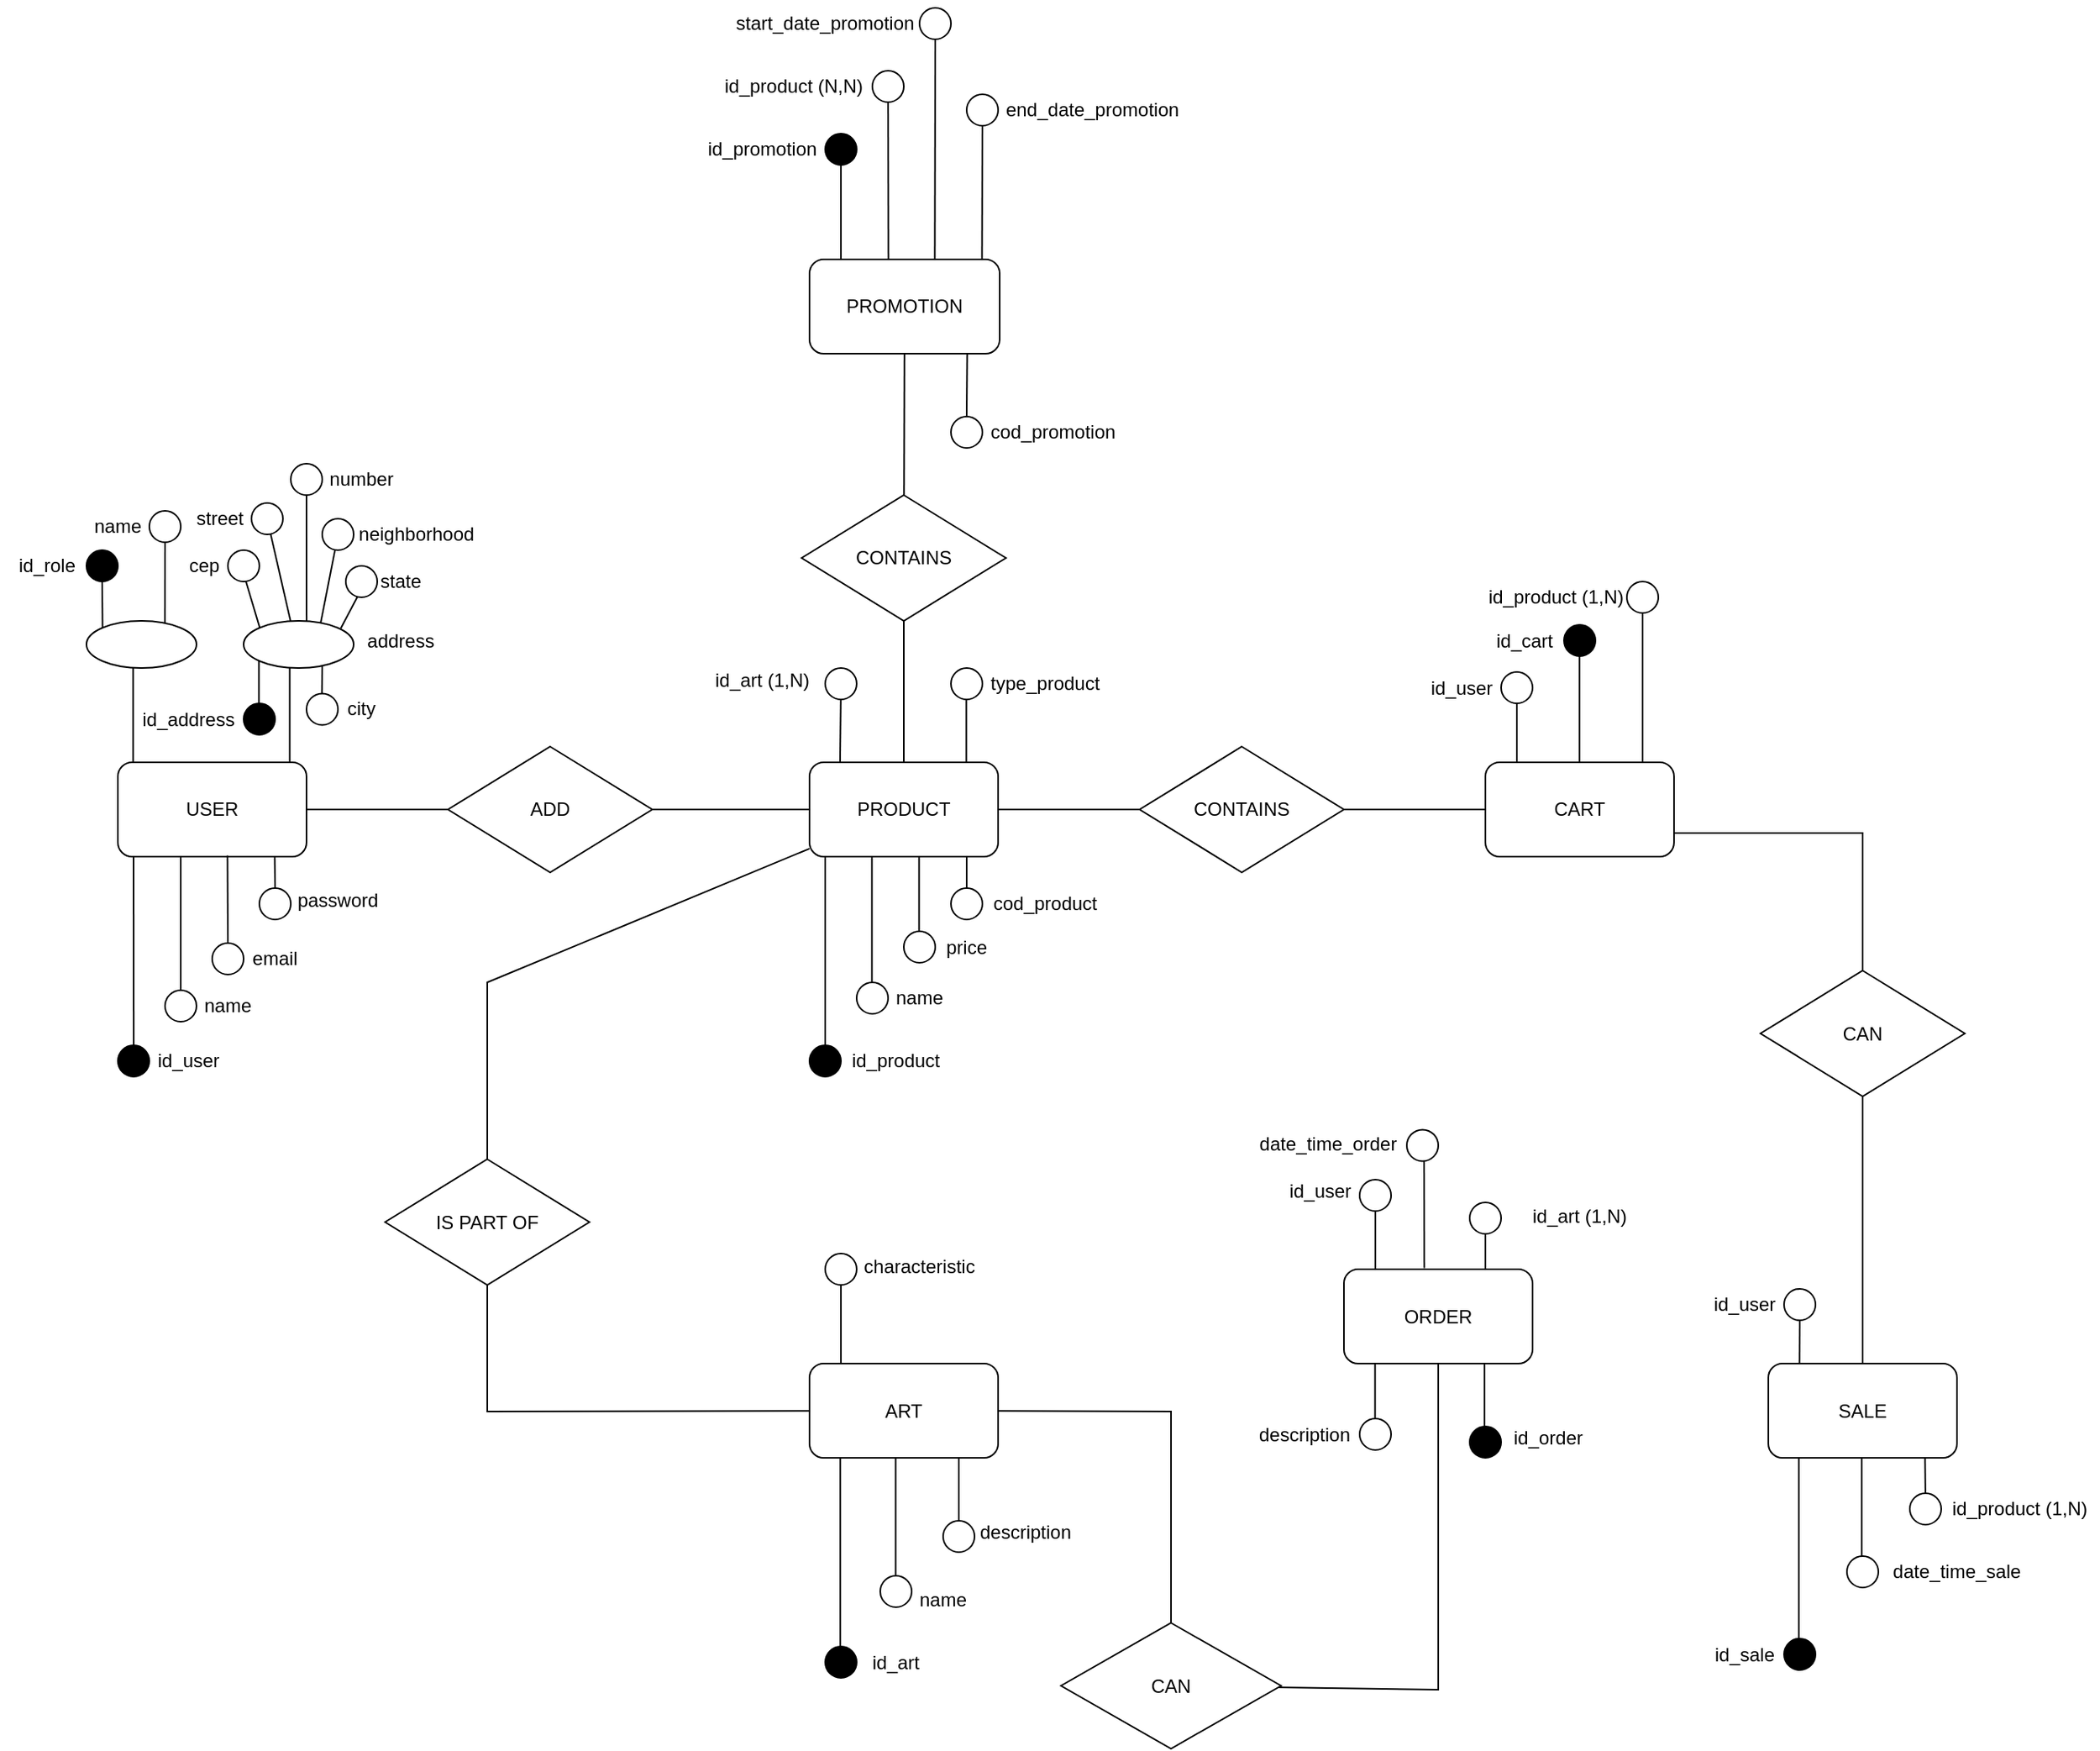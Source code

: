 <mxfile version="24.7.8">
  <diagram name="MER" id="2YBvvXClWsGukQMizWep">
    <mxGraphModel dx="2270" dy="1963" grid="1" gridSize="10" guides="1" tooltips="1" connect="1" arrows="1" fold="1" page="1" pageScale="1" pageWidth="850" pageHeight="1100" math="0" shadow="0">
      <root>
        <mxCell id="0" />
        <mxCell id="1" parent="0" />
        <mxCell id="pMRh1ZJeuAwN2GYvlOBh-9" value="USER" style="rounded=1;whiteSpace=wrap;html=1;" parent="1" vertex="1">
          <mxGeometry x="-350" y="250" width="120" height="60" as="geometry" />
        </mxCell>
        <mxCell id="pMRh1ZJeuAwN2GYvlOBh-10" value="PRODUCT" style="rounded=1;whiteSpace=wrap;html=1;" parent="1" vertex="1">
          <mxGeometry x="90" y="250" width="120" height="60" as="geometry" />
        </mxCell>
        <mxCell id="pMRh1ZJeuAwN2GYvlOBh-11" value="PROMOTION" style="rounded=1;whiteSpace=wrap;html=1;" parent="1" vertex="1">
          <mxGeometry x="90" y="-70" width="121" height="60" as="geometry" />
        </mxCell>
        <mxCell id="pMRh1ZJeuAwN2GYvlOBh-38" value="" style="edgeStyle=orthogonalEdgeStyle;rounded=0;orthogonalLoop=1;jettySize=auto;html=1;" parent="1" edge="1">
          <mxGeometry relative="1" as="geometry">
            <mxPoint x="340" y="260" as="targetPoint" />
          </mxGeometry>
        </mxCell>
        <mxCell id="pMRh1ZJeuAwN2GYvlOBh-25" value="CART" style="rounded=1;whiteSpace=wrap;html=1;" parent="1" vertex="1">
          <mxGeometry x="520" y="250" width="120" height="60" as="geometry" />
        </mxCell>
        <mxCell id="pMRh1ZJeuAwN2GYvlOBh-32" style="edgeStyle=orthogonalEdgeStyle;rounded=0;orthogonalLoop=1;jettySize=auto;html=1;exitX=0.5;exitY=1;exitDx=0;exitDy=0;" parent="1" source="pMRh1ZJeuAwN2GYvlOBh-25" target="pMRh1ZJeuAwN2GYvlOBh-25" edge="1">
          <mxGeometry relative="1" as="geometry" />
        </mxCell>
        <mxCell id="pMRh1ZJeuAwN2GYvlOBh-39" value="" style="endArrow=none;html=1;rounded=0;" parent="1" source="pMRh1ZJeuAwN2GYvlOBh-9" target="pMRh1ZJeuAwN2GYvlOBh-40" edge="1">
          <mxGeometry width="50" height="50" relative="1" as="geometry">
            <mxPoint x="220" y="330" as="sourcePoint" />
            <mxPoint x="270" y="280" as="targetPoint" />
          </mxGeometry>
        </mxCell>
        <mxCell id="pMRh1ZJeuAwN2GYvlOBh-40" value="ADD" style="rhombus;whiteSpace=wrap;html=1;" parent="1" vertex="1">
          <mxGeometry x="-140" y="240" width="130" height="80" as="geometry" />
        </mxCell>
        <mxCell id="pMRh1ZJeuAwN2GYvlOBh-41" value="" style="endArrow=none;html=1;rounded=0;" parent="1" source="pMRh1ZJeuAwN2GYvlOBh-10" target="pMRh1ZJeuAwN2GYvlOBh-40" edge="1">
          <mxGeometry width="50" height="50" relative="1" as="geometry">
            <mxPoint x="-110" y="530" as="sourcePoint" />
            <mxPoint x="-160" y="290" as="targetPoint" />
          </mxGeometry>
        </mxCell>
        <mxCell id="pMRh1ZJeuAwN2GYvlOBh-42" value="" style="endArrow=none;html=1;rounded=0;" parent="1" source="pMRh1ZJeuAwN2GYvlOBh-10" target="pMRh1ZJeuAwN2GYvlOBh-43" edge="1">
          <mxGeometry width="50" height="50" relative="1" as="geometry">
            <mxPoint x="40" y="470" as="sourcePoint" />
            <mxPoint x="320" y="280" as="targetPoint" />
          </mxGeometry>
        </mxCell>
        <mxCell id="pMRh1ZJeuAwN2GYvlOBh-43" value="CONTAINS" style="rhombus;whiteSpace=wrap;html=1;" parent="1" vertex="1">
          <mxGeometry x="300" y="240" width="130" height="80" as="geometry" />
        </mxCell>
        <mxCell id="pMRh1ZJeuAwN2GYvlOBh-44" value="" style="endArrow=none;html=1;rounded=0;" parent="1" source="pMRh1ZJeuAwN2GYvlOBh-43" target="pMRh1ZJeuAwN2GYvlOBh-25" edge="1">
          <mxGeometry width="50" height="50" relative="1" as="geometry">
            <mxPoint x="660" y="510" as="sourcePoint" />
            <mxPoint x="760" y="510" as="targetPoint" />
          </mxGeometry>
        </mxCell>
        <mxCell id="pMRh1ZJeuAwN2GYvlOBh-46" value="" style="endArrow=none;html=1;rounded=0;entryX=1;entryY=0.75;entryDx=0;entryDy=0;" parent="1" source="pMRh1ZJeuAwN2GYvlOBh-47" target="pMRh1ZJeuAwN2GYvlOBh-25" edge="1">
          <mxGeometry width="50" height="50" relative="1" as="geometry">
            <mxPoint x="580" y="420" as="sourcePoint" />
            <mxPoint x="260" y="260" as="targetPoint" />
            <Array as="points">
              <mxPoint x="760" y="295" />
            </Array>
          </mxGeometry>
        </mxCell>
        <mxCell id="pMRh1ZJeuAwN2GYvlOBh-47" value="CAN" style="rhombus;whiteSpace=wrap;html=1;" parent="1" vertex="1">
          <mxGeometry x="695" y="382.5" width="130" height="80" as="geometry" />
        </mxCell>
        <mxCell id="pMRh1ZJeuAwN2GYvlOBh-48" value="" style="endArrow=none;html=1;rounded=0;" parent="1" source="pMRh1ZJeuAwN2GYvlOBh-8" target="pMRh1ZJeuAwN2GYvlOBh-47" edge="1">
          <mxGeometry width="50" height="50" relative="1" as="geometry">
            <mxPoint x="590" y="510" as="sourcePoint" />
            <mxPoint x="590" y="450" as="targetPoint" />
          </mxGeometry>
        </mxCell>
        <mxCell id="pMRh1ZJeuAwN2GYvlOBh-49" value="" style="endArrow=none;html=1;rounded=0;" parent="1" source="pMRh1ZJeuAwN2GYvlOBh-11" target="pMRh1ZJeuAwN2GYvlOBh-50" edge="1">
          <mxGeometry width="50" height="50" relative="1" as="geometry">
            <mxPoint x="-220" y="290" as="sourcePoint" />
            <mxPoint x="141" y="80" as="targetPoint" />
          </mxGeometry>
        </mxCell>
        <mxCell id="pMRh1ZJeuAwN2GYvlOBh-50" value="CONTAINS" style="rhombus;whiteSpace=wrap;html=1;" parent="1" vertex="1">
          <mxGeometry x="85" y="80" width="130" height="80" as="geometry" />
        </mxCell>
        <mxCell id="pMRh1ZJeuAwN2GYvlOBh-51" value="" style="endArrow=none;html=1;rounded=0;" parent="1" source="pMRh1ZJeuAwN2GYvlOBh-50" target="pMRh1ZJeuAwN2GYvlOBh-10" edge="1">
          <mxGeometry width="50" height="50" relative="1" as="geometry">
            <mxPoint x="220" y="290" as="sourcePoint" />
            <mxPoint x="310" y="290" as="targetPoint" />
          </mxGeometry>
        </mxCell>
        <mxCell id="pMRh1ZJeuAwN2GYvlOBh-52" value="" style="endArrow=none;html=1;rounded=0;entryX=0.503;entryY=0.147;entryDx=0;entryDy=0;entryPerimeter=0;" parent="1" target="pMRh1ZJeuAwN2GYvlOBh-53" edge="1">
          <mxGeometry width="50" height="50" relative="1" as="geometry">
            <mxPoint x="-340" y="310" as="sourcePoint" />
            <mxPoint x="-340" y="390" as="targetPoint" />
          </mxGeometry>
        </mxCell>
        <mxCell id="pMRh1ZJeuAwN2GYvlOBh-53" value="" style="ellipse;whiteSpace=wrap;html=1;aspect=fixed;fillColor=#000000;" parent="1" vertex="1">
          <mxGeometry x="-350" y="430" width="20" height="20" as="geometry" />
        </mxCell>
        <mxCell id="pMRh1ZJeuAwN2GYvlOBh-54" value="id_user" style="text;html=1;align=center;verticalAlign=middle;whiteSpace=wrap;rounded=0;" parent="1" vertex="1">
          <mxGeometry x="-330" y="425" width="50" height="30" as="geometry" />
        </mxCell>
        <mxCell id="pMRh1ZJeuAwN2GYvlOBh-58" value="" style="endArrow=none;html=1;rounded=0;entryX=0.5;entryY=0;entryDx=0;entryDy=0;" parent="1" target="pMRh1ZJeuAwN2GYvlOBh-60" edge="1">
          <mxGeometry width="50" height="50" relative="1" as="geometry">
            <mxPoint x="-310" y="310" as="sourcePoint" />
            <mxPoint x="-310" y="400" as="targetPoint" />
          </mxGeometry>
        </mxCell>
        <mxCell id="pMRh1ZJeuAwN2GYvlOBh-60" value="" style="ellipse;whiteSpace=wrap;html=1;aspect=fixed;fillColor=#FFFFFF;" parent="1" vertex="1">
          <mxGeometry x="-320" y="395" width="20" height="20" as="geometry" />
        </mxCell>
        <mxCell id="pMRh1ZJeuAwN2GYvlOBh-61" value="name" style="text;html=1;align=center;verticalAlign=middle;whiteSpace=wrap;rounded=0;" parent="1" vertex="1">
          <mxGeometry x="-300" y="390" width="40" height="30" as="geometry" />
        </mxCell>
        <mxCell id="pMRh1ZJeuAwN2GYvlOBh-65" value="" style="endArrow=none;html=1;rounded=0;entryX=0.5;entryY=0;entryDx=0;entryDy=0;" parent="1" edge="1">
          <mxGeometry width="50" height="50" relative="1" as="geometry">
            <mxPoint x="540" y="210" as="sourcePoint" />
            <mxPoint x="540" y="250" as="targetPoint" />
          </mxGeometry>
        </mxCell>
        <mxCell id="pMRh1ZJeuAwN2GYvlOBh-68" value="id_user" style="text;html=1;align=center;verticalAlign=middle;whiteSpace=wrap;rounded=0;" parent="1" vertex="1">
          <mxGeometry x="480" y="187.5" width="50" height="30" as="geometry" />
        </mxCell>
        <mxCell id="pMRh1ZJeuAwN2GYvlOBh-69" value="" style="endArrow=none;html=1;rounded=0;exitX=0.581;exitY=0.987;exitDx=0;exitDy=0;exitPerimeter=0;" parent="1" source="pMRh1ZJeuAwN2GYvlOBh-9" edge="1">
          <mxGeometry width="50" height="50" relative="1" as="geometry">
            <mxPoint x="-280" y="320" as="sourcePoint" />
            <mxPoint x="-280" y="370" as="targetPoint" />
          </mxGeometry>
        </mxCell>
        <mxCell id="pMRh1ZJeuAwN2GYvlOBh-70" value="" style="ellipse;whiteSpace=wrap;html=1;aspect=fixed;fillColor=#FFFFFF;" parent="1" vertex="1">
          <mxGeometry x="-290" y="365" width="20" height="20" as="geometry" />
        </mxCell>
        <mxCell id="pMRh1ZJeuAwN2GYvlOBh-71" value="email" style="text;html=1;align=center;verticalAlign=middle;whiteSpace=wrap;rounded=0;" parent="1" vertex="1">
          <mxGeometry x="-270" y="360" width="40" height="30" as="geometry" />
        </mxCell>
        <mxCell id="pMRh1ZJeuAwN2GYvlOBh-72" value="" style="endArrow=none;html=1;rounded=0;exitX=0.581;exitY=0.987;exitDx=0;exitDy=0;exitPerimeter=0;" parent="1" edge="1">
          <mxGeometry width="50" height="50" relative="1" as="geometry">
            <mxPoint x="-250.23" y="310" as="sourcePoint" />
            <mxPoint x="-250" y="330" as="targetPoint" />
          </mxGeometry>
        </mxCell>
        <mxCell id="pMRh1ZJeuAwN2GYvlOBh-73" value="" style="ellipse;whiteSpace=wrap;html=1;aspect=fixed;fillColor=#FFFFFF;" parent="1" vertex="1">
          <mxGeometry x="-260" y="330" width="20" height="20" as="geometry" />
        </mxCell>
        <mxCell id="pMRh1ZJeuAwN2GYvlOBh-74" value="password" style="text;html=1;align=center;verticalAlign=middle;whiteSpace=wrap;rounded=0;" parent="1" vertex="1">
          <mxGeometry x="-240" y="325" width="60" height="25" as="geometry" />
        </mxCell>
        <mxCell id="pMRh1ZJeuAwN2GYvlOBh-76" value="" style="ellipse;whiteSpace=wrap;html=1;" parent="1" vertex="1">
          <mxGeometry x="-370" y="160" width="70" height="30" as="geometry" />
        </mxCell>
        <mxCell id="pMRh1ZJeuAwN2GYvlOBh-77" value="" style="endArrow=none;html=1;rounded=0;exitX=0.5;exitY=1;exitDx=0;exitDy=0;" parent="1" edge="1">
          <mxGeometry width="50" height="50" relative="1" as="geometry">
            <mxPoint x="-340.29" y="190" as="sourcePoint" />
            <mxPoint x="-340.29" y="250" as="targetPoint" />
          </mxGeometry>
        </mxCell>
        <mxCell id="pMRh1ZJeuAwN2GYvlOBh-78" value="address" style="text;html=1;align=center;verticalAlign=middle;whiteSpace=wrap;rounded=0;" parent="1" vertex="1">
          <mxGeometry x="-200" y="160" width="60" height="25" as="geometry" />
        </mxCell>
        <mxCell id="pMRh1ZJeuAwN2GYvlOBh-85" value="" style="ellipse;whiteSpace=wrap;html=1;aspect=fixed;fillColor=#000000;direction=south;" parent="1" vertex="1">
          <mxGeometry x="-370" y="115" width="20" height="20" as="geometry" />
        </mxCell>
        <mxCell id="pMRh1ZJeuAwN2GYvlOBh-86" value="" style="endArrow=none;html=1;rounded=0;entryX=0;entryY=0;entryDx=0;entryDy=0;" parent="1" source="pMRh1ZJeuAwN2GYvlOBh-85" target="pMRh1ZJeuAwN2GYvlOBh-76" edge="1">
          <mxGeometry width="50" height="50" relative="1" as="geometry">
            <mxPoint x="-320" y="80" as="sourcePoint" />
            <mxPoint x="-310.48" y="141" as="targetPoint" />
          </mxGeometry>
        </mxCell>
        <mxCell id="pMRh1ZJeuAwN2GYvlOBh-89" value="id_role" style="text;html=1;align=center;verticalAlign=middle;whiteSpace=wrap;rounded=0;" parent="1" vertex="1">
          <mxGeometry x="-425" y="110" width="60" height="30" as="geometry" />
        </mxCell>
        <mxCell id="pMRh1ZJeuAwN2GYvlOBh-90" value="" style="endArrow=none;html=1;rounded=0;exitX=0.5;exitY=1;exitDx=0;exitDy=0;entryX=0.713;entryY=0.034;entryDx=0;entryDy=0;entryPerimeter=0;" parent="1" target="pMRh1ZJeuAwN2GYvlOBh-76" edge="1">
          <mxGeometry width="50" height="50" relative="1" as="geometry">
            <mxPoint x="-320" y="107.3" as="sourcePoint" />
            <mxPoint x="-320" y="160" as="targetPoint" />
          </mxGeometry>
        </mxCell>
        <mxCell id="pMRh1ZJeuAwN2GYvlOBh-91" value="" style="ellipse;whiteSpace=wrap;html=1;aspect=fixed;fillColor=#FFFFFF;" parent="1" vertex="1">
          <mxGeometry x="-330" y="90" width="20" height="20" as="geometry" />
        </mxCell>
        <mxCell id="pMRh1ZJeuAwN2GYvlOBh-92" value="name" style="text;html=1;align=center;verticalAlign=middle;whiteSpace=wrap;rounded=0;" parent="1" vertex="1">
          <mxGeometry x="-370" y="85" width="40" height="30" as="geometry" />
        </mxCell>
        <mxCell id="pMRh1ZJeuAwN2GYvlOBh-93" value="" style="endArrow=none;html=1;rounded=0;entryX=0.503;entryY=0.147;entryDx=0;entryDy=0;entryPerimeter=0;" parent="1" edge="1">
          <mxGeometry width="50" height="50" relative="1" as="geometry">
            <mxPoint x="100" y="310" as="sourcePoint" />
            <mxPoint x="100" y="433" as="targetPoint" />
          </mxGeometry>
        </mxCell>
        <mxCell id="pMRh1ZJeuAwN2GYvlOBh-94" value="" style="ellipse;whiteSpace=wrap;html=1;aspect=fixed;fillColor=#000000;" parent="1" vertex="1">
          <mxGeometry x="90" y="430" width="20" height="20" as="geometry" />
        </mxCell>
        <mxCell id="pMRh1ZJeuAwN2GYvlOBh-95" value="id_product" style="text;html=1;align=center;verticalAlign=middle;whiteSpace=wrap;rounded=0;" parent="1" vertex="1">
          <mxGeometry x="110" y="422.5" width="70" height="35" as="geometry" />
        </mxCell>
        <mxCell id="pMRh1ZJeuAwN2GYvlOBh-96" value="" style="endArrow=none;html=1;rounded=0;entryX=0.5;entryY=0;entryDx=0;entryDy=0;" parent="1" edge="1">
          <mxGeometry width="50" height="50" relative="1" as="geometry">
            <mxPoint x="129.72" y="310" as="sourcePoint" />
            <mxPoint x="129.72" y="395" as="targetPoint" />
          </mxGeometry>
        </mxCell>
        <mxCell id="pMRh1ZJeuAwN2GYvlOBh-97" value="" style="ellipse;whiteSpace=wrap;html=1;aspect=fixed;fillColor=#FFFFFF;" parent="1" vertex="1">
          <mxGeometry x="120" y="390" width="20" height="20" as="geometry" />
        </mxCell>
        <mxCell id="pMRh1ZJeuAwN2GYvlOBh-98" value="name" style="text;html=1;align=center;verticalAlign=middle;whiteSpace=wrap;rounded=0;" parent="1" vertex="1">
          <mxGeometry x="140" y="385" width="40" height="30" as="geometry" />
        </mxCell>
        <mxCell id="pMRh1ZJeuAwN2GYvlOBh-100" value="price" style="text;html=1;align=center;verticalAlign=middle;whiteSpace=wrap;rounded=0;" parent="1" vertex="1">
          <mxGeometry x="170" y="352.5" width="40" height="30" as="geometry" />
        </mxCell>
        <mxCell id="pMRh1ZJeuAwN2GYvlOBh-102" value="" style="endArrow=none;html=1;rounded=0;exitX=0.581;exitY=0.987;exitDx=0;exitDy=0;exitPerimeter=0;" parent="1" edge="1">
          <mxGeometry width="50" height="50" relative="1" as="geometry">
            <mxPoint x="159.72" y="310" as="sourcePoint" />
            <mxPoint x="159.72" y="360" as="targetPoint" />
          </mxGeometry>
        </mxCell>
        <mxCell id="pMRh1ZJeuAwN2GYvlOBh-101" value="" style="ellipse;whiteSpace=wrap;html=1;aspect=fixed;fillColor=#FFFFFF;" parent="1" vertex="1">
          <mxGeometry x="150" y="357.5" width="20" height="20" as="geometry" />
        </mxCell>
        <mxCell id="pMRh1ZJeuAwN2GYvlOBh-105" value="" style="endArrow=none;html=1;rounded=0;exitX=0.581;exitY=0.987;exitDx=0;exitDy=0;exitPerimeter=0;" parent="1" target="pMRh1ZJeuAwN2GYvlOBh-104" edge="1">
          <mxGeometry width="50" height="50" relative="1" as="geometry">
            <mxPoint x="190" y="310" as="sourcePoint" />
            <mxPoint x="190" y="352.5" as="targetPoint" />
          </mxGeometry>
        </mxCell>
        <mxCell id="pMRh1ZJeuAwN2GYvlOBh-104" value="" style="ellipse;whiteSpace=wrap;html=1;aspect=fixed;fillColor=#FFFFFF;" parent="1" vertex="1">
          <mxGeometry x="180" y="330" width="20" height="20" as="geometry" />
        </mxCell>
        <mxCell id="pMRh1ZJeuAwN2GYvlOBh-106" value="cod_product" style="text;html=1;align=center;verticalAlign=middle;whiteSpace=wrap;rounded=0;" parent="1" vertex="1">
          <mxGeometry x="200" y="327.5" width="80" height="25" as="geometry" />
        </mxCell>
        <mxCell id="pMRh1ZJeuAwN2GYvlOBh-109" value="" style="endArrow=none;html=1;rounded=0;exitX=0.581;exitY=0.987;exitDx=0;exitDy=0;exitPerimeter=0;" parent="1" edge="1">
          <mxGeometry width="50" height="50" relative="1" as="geometry">
            <mxPoint x="189.76" y="200" as="sourcePoint" />
            <mxPoint x="189.76" y="250" as="targetPoint" />
          </mxGeometry>
        </mxCell>
        <mxCell id="pMRh1ZJeuAwN2GYvlOBh-110" value="" style="ellipse;whiteSpace=wrap;html=1;aspect=fixed;fillColor=#FFFFFF;" parent="1" vertex="1">
          <mxGeometry x="180" y="190" width="20" height="20" as="geometry" />
        </mxCell>
        <mxCell id="pMRh1ZJeuAwN2GYvlOBh-111" value="type_product" style="text;html=1;align=center;verticalAlign=middle;whiteSpace=wrap;rounded=0;" parent="1" vertex="1">
          <mxGeometry x="200" y="187.5" width="80" height="25" as="geometry" />
        </mxCell>
        <mxCell id="pMRh1ZJeuAwN2GYvlOBh-112" value="ART" style="rounded=1;whiteSpace=wrap;html=1;" parent="1" vertex="1">
          <mxGeometry x="90" y="632.5" width="120" height="60" as="geometry" />
        </mxCell>
        <mxCell id="pMRh1ZJeuAwN2GYvlOBh-113" value="" style="endArrow=none;html=1;rounded=0;entryX=0.503;entryY=0.147;entryDx=0;entryDy=0;entryPerimeter=0;" parent="1" edge="1">
          <mxGeometry width="50" height="50" relative="1" as="geometry">
            <mxPoint x="109.6" y="692.5" as="sourcePoint" />
            <mxPoint x="109.6" y="815.5" as="targetPoint" />
          </mxGeometry>
        </mxCell>
        <mxCell id="pMRh1ZJeuAwN2GYvlOBh-114" value="" style="ellipse;whiteSpace=wrap;html=1;aspect=fixed;fillColor=#000000;" parent="1" vertex="1">
          <mxGeometry x="100" y="812.5" width="20" height="20" as="geometry" />
        </mxCell>
        <mxCell id="pMRh1ZJeuAwN2GYvlOBh-115" value="id_art" style="text;html=1;align=center;verticalAlign=middle;whiteSpace=wrap;rounded=0;" parent="1" vertex="1">
          <mxGeometry x="110" y="805" width="70" height="35" as="geometry" />
        </mxCell>
        <mxCell id="pMRh1ZJeuAwN2GYvlOBh-118" value="" style="endArrow=none;html=1;rounded=0;entryX=0.5;entryY=0;entryDx=0;entryDy=0;" parent="1" edge="1">
          <mxGeometry width="50" height="50" relative="1" as="geometry">
            <mxPoint x="144.8" y="692.5" as="sourcePoint" />
            <mxPoint x="144.8" y="772.5" as="targetPoint" />
          </mxGeometry>
        </mxCell>
        <mxCell id="pMRh1ZJeuAwN2GYvlOBh-117" value="" style="ellipse;whiteSpace=wrap;html=1;aspect=fixed;fillColor=#FFFFFF;" parent="1" vertex="1">
          <mxGeometry x="135" y="767.5" width="20" height="20" as="geometry" />
        </mxCell>
        <mxCell id="pMRh1ZJeuAwN2GYvlOBh-119" value="name" style="text;html=1;align=center;verticalAlign=middle;whiteSpace=wrap;rounded=0;" parent="1" vertex="1">
          <mxGeometry x="155" y="767.5" width="40" height="30" as="geometry" />
        </mxCell>
        <mxCell id="pMRh1ZJeuAwN2GYvlOBh-120" value="" style="endArrow=none;html=1;rounded=0;exitX=0.581;exitY=0.987;exitDx=0;exitDy=0;exitPerimeter=0;" parent="1" edge="1">
          <mxGeometry width="50" height="50" relative="1" as="geometry">
            <mxPoint x="185" y="692.5" as="sourcePoint" />
            <mxPoint x="185" y="742.5" as="targetPoint" />
          </mxGeometry>
        </mxCell>
        <mxCell id="pMRh1ZJeuAwN2GYvlOBh-122" value="" style="ellipse;whiteSpace=wrap;html=1;aspect=fixed;fillColor=#FFFFFF;" parent="1" vertex="1">
          <mxGeometry x="175" y="732.5" width="20" height="20" as="geometry" />
        </mxCell>
        <mxCell id="pMRh1ZJeuAwN2GYvlOBh-123" value="description" style="text;html=1;align=center;verticalAlign=middle;whiteSpace=wrap;rounded=0;" parent="1" vertex="1">
          <mxGeometry x="195" y="727.5" width="65" height="25" as="geometry" />
        </mxCell>
        <mxCell id="pMRh1ZJeuAwN2GYvlOBh-124" value="" style="endArrow=none;html=1;rounded=0;exitX=0.581;exitY=0.987;exitDx=0;exitDy=0;exitPerimeter=0;" parent="1" edge="1">
          <mxGeometry width="50" height="50" relative="1" as="geometry">
            <mxPoint x="110.0" y="582.5" as="sourcePoint" />
            <mxPoint x="110.0" y="632.5" as="targetPoint" />
          </mxGeometry>
        </mxCell>
        <mxCell id="pMRh1ZJeuAwN2GYvlOBh-125" value="" style="ellipse;whiteSpace=wrap;html=1;aspect=fixed;fillColor=#FFFFFF;" parent="1" vertex="1">
          <mxGeometry x="100" y="562.5" width="20" height="20" as="geometry" />
        </mxCell>
        <mxCell id="pMRh1ZJeuAwN2GYvlOBh-126" value="characteristic" style="text;html=1;align=center;verticalAlign=middle;whiteSpace=wrap;rounded=0;" parent="1" vertex="1">
          <mxGeometry x="120" y="560" width="80" height="22.5" as="geometry" />
        </mxCell>
        <mxCell id="pMRh1ZJeuAwN2GYvlOBh-127" value="" style="endArrow=none;html=1;rounded=0;" parent="1" source="pMRh1ZJeuAwN2GYvlOBh-112" target="pMRh1ZJeuAwN2GYvlOBh-128" edge="1">
          <mxGeometry width="50" height="50" relative="1" as="geometry">
            <mxPoint x="-150" y="700" as="sourcePoint" />
            <mxPoint x="-110" y="560" as="targetPoint" />
            <Array as="points">
              <mxPoint x="-115" y="663" />
            </Array>
          </mxGeometry>
        </mxCell>
        <mxCell id="pMRh1ZJeuAwN2GYvlOBh-128" value="IS PART OF" style="rhombus;whiteSpace=wrap;html=1;" parent="1" vertex="1">
          <mxGeometry x="-180" y="502.5" width="130" height="80" as="geometry" />
        </mxCell>
        <mxCell id="pMRh1ZJeuAwN2GYvlOBh-129" value="" style="endArrow=none;html=1;rounded=0;" parent="1" source="pMRh1ZJeuAwN2GYvlOBh-10" target="pMRh1ZJeuAwN2GYvlOBh-128" edge="1">
          <mxGeometry width="50" height="50" relative="1" as="geometry">
            <mxPoint x="100" y="673" as="sourcePoint" />
            <mxPoint x="-105" y="593" as="targetPoint" />
            <Array as="points">
              <mxPoint x="-115" y="390" />
            </Array>
          </mxGeometry>
        </mxCell>
        <mxCell id="pMRh1ZJeuAwN2GYvlOBh-130" value="" style="ellipse;whiteSpace=wrap;html=1;aspect=fixed;fillColor=#FFFFFF;" parent="1" vertex="1">
          <mxGeometry x="100" y="190" width="20" height="20" as="geometry" />
        </mxCell>
        <mxCell id="pMRh1ZJeuAwN2GYvlOBh-131" value="" style="endArrow=none;html=1;rounded=0;" parent="1" source="pMRh1ZJeuAwN2GYvlOBh-130" edge="1">
          <mxGeometry width="50" height="50" relative="1" as="geometry">
            <mxPoint x="109.43" y="200" as="sourcePoint" />
            <mxPoint x="109.43" y="250" as="targetPoint" />
          </mxGeometry>
        </mxCell>
        <mxCell id="pMRh1ZJeuAwN2GYvlOBh-132" value="id_art (1&lt;span style=&quot;background-color: initial;&quot;&gt;,N)&lt;/span&gt;" style="text;html=1;align=center;verticalAlign=middle;whiteSpace=wrap;rounded=0;" parent="1" vertex="1">
          <mxGeometry x="20" y="185" width="80" height="25" as="geometry" />
        </mxCell>
        <mxCell id="pMRh1ZJeuAwN2GYvlOBh-134" value="" style="endArrow=none;html=1;rounded=0;entryX=0.5;entryY=0;entryDx=0;entryDy=0;" parent="1" edge="1">
          <mxGeometry width="50" height="50" relative="1" as="geometry">
            <mxPoint x="579.83" y="182.5" as="sourcePoint" />
            <mxPoint x="579.83" y="250" as="targetPoint" />
          </mxGeometry>
        </mxCell>
        <mxCell id="pMRh1ZJeuAwN2GYvlOBh-135" value="" style="ellipse;whiteSpace=wrap;html=1;aspect=fixed;fillColor=#000000;" parent="1" vertex="1">
          <mxGeometry x="570" y="162.5" width="20" height="20" as="geometry" />
        </mxCell>
        <mxCell id="pMRh1ZJeuAwN2GYvlOBh-136" value="id_cart" style="text;html=1;align=center;verticalAlign=middle;whiteSpace=wrap;rounded=0;" parent="1" vertex="1">
          <mxGeometry x="520" y="157.5" width="50" height="30" as="geometry" />
        </mxCell>
        <mxCell id="pMRh1ZJeuAwN2GYvlOBh-66" value="" style="ellipse;whiteSpace=wrap;html=1;aspect=fixed;fillColor=#FFFFFF;" parent="1" vertex="1">
          <mxGeometry x="530" y="192.5" width="20" height="20" as="geometry" />
        </mxCell>
        <mxCell id="pMRh1ZJeuAwN2GYvlOBh-140" value="" style="endArrow=none;html=1;rounded=0;entryX=0.5;entryY=0;entryDx=0;entryDy=0;" parent="1" edge="1">
          <mxGeometry width="50" height="50" relative="1" as="geometry">
            <mxPoint x="620" y="150" as="sourcePoint" />
            <mxPoint x="620" y="250" as="targetPoint" />
          </mxGeometry>
        </mxCell>
        <mxCell id="pMRh1ZJeuAwN2GYvlOBh-141" value="" style="ellipse;whiteSpace=wrap;html=1;aspect=fixed;fillColor=#FFFFFF;" parent="1" vertex="1">
          <mxGeometry x="610" y="135" width="20" height="20" as="geometry" />
        </mxCell>
        <mxCell id="pMRh1ZJeuAwN2GYvlOBh-142" value="id_product (1,N)" style="text;html=1;align=center;verticalAlign=middle;whiteSpace=wrap;rounded=0;" parent="1" vertex="1">
          <mxGeometry x="520" y="130" width="90" height="30" as="geometry" />
        </mxCell>
        <mxCell id="pMRh1ZJeuAwN2GYvlOBh-146" value="" style="ellipse;whiteSpace=wrap;html=1;" parent="1" vertex="1">
          <mxGeometry x="-270" y="160" width="70" height="30" as="geometry" />
        </mxCell>
        <mxCell id="pMRh1ZJeuAwN2GYvlOBh-147" value="" style="endArrow=none;html=1;rounded=0;exitX=0.5;exitY=1;exitDx=0;exitDy=0;" parent="1" edge="1">
          <mxGeometry width="50" height="50" relative="1" as="geometry">
            <mxPoint x="-240.69" y="190" as="sourcePoint" />
            <mxPoint x="-240.69" y="250" as="targetPoint" />
          </mxGeometry>
        </mxCell>
        <mxCell id="pMRh1ZJeuAwN2GYvlOBh-148" value="" style="ellipse;whiteSpace=wrap;html=1;aspect=fixed;fillColor=#000000;direction=south;" parent="1" vertex="1">
          <mxGeometry x="-270" y="212.5" width="20" height="20" as="geometry" />
        </mxCell>
        <mxCell id="pMRh1ZJeuAwN2GYvlOBh-149" value="" style="endArrow=none;html=1;rounded=0;entryX=0;entryY=0;entryDx=0;entryDy=0;" parent="1" edge="1">
          <mxGeometry width="50" height="50" relative="1" as="geometry">
            <mxPoint x="-260.28" y="185" as="sourcePoint" />
            <mxPoint x="-260.28" y="215" as="targetPoint" />
          </mxGeometry>
        </mxCell>
        <mxCell id="pMRh1ZJeuAwN2GYvlOBh-150" value="id_address" style="text;html=1;align=center;verticalAlign=middle;whiteSpace=wrap;rounded=0;" parent="1" vertex="1">
          <mxGeometry x="-345" y="206.25" width="80" height="32.5" as="geometry" />
        </mxCell>
        <mxCell id="pMRh1ZJeuAwN2GYvlOBh-152" value="" style="endArrow=none;html=1;rounded=0;entryX=0;entryY=0;entryDx=0;entryDy=0;" parent="1" target="pMRh1ZJeuAwN2GYvlOBh-146" edge="1">
          <mxGeometry width="50" height="50" relative="1" as="geometry">
            <mxPoint x="-270" y="130" as="sourcePoint" />
            <mxPoint x="-260" y="162.5" as="targetPoint" />
          </mxGeometry>
        </mxCell>
        <mxCell id="pMRh1ZJeuAwN2GYvlOBh-153" value="" style="ellipse;whiteSpace=wrap;html=1;aspect=fixed;fillColor=#FFFFFF;" parent="1" vertex="1">
          <mxGeometry x="-280" y="115" width="20" height="20" as="geometry" />
        </mxCell>
        <mxCell id="pMRh1ZJeuAwN2GYvlOBh-154" value="cep" style="text;html=1;align=center;verticalAlign=middle;whiteSpace=wrap;rounded=0;" parent="1" vertex="1">
          <mxGeometry x="-320" y="110" width="50" height="30" as="geometry" />
        </mxCell>
        <mxCell id="pMRh1ZJeuAwN2GYvlOBh-155" value="" style="endArrow=none;html=1;rounded=0;entryX=0.5;entryY=0;entryDx=0;entryDy=0;" parent="1" source="pMRh1ZJeuAwN2GYvlOBh-156" edge="1">
          <mxGeometry width="50" height="50" relative="1" as="geometry">
            <mxPoint x="-240.19" y="120" as="sourcePoint" />
            <mxPoint x="-240.19" y="160" as="targetPoint" />
          </mxGeometry>
        </mxCell>
        <mxCell id="pMRh1ZJeuAwN2GYvlOBh-156" value="" style="ellipse;whiteSpace=wrap;html=1;aspect=fixed;fillColor=#FFFFFF;" parent="1" vertex="1">
          <mxGeometry x="-265" y="85" width="20" height="20" as="geometry" />
        </mxCell>
        <mxCell id="pMRh1ZJeuAwN2GYvlOBh-157" value="street" style="text;html=1;align=center;verticalAlign=middle;whiteSpace=wrap;rounded=0;" parent="1" vertex="1">
          <mxGeometry x="-305" y="80" width="40" height="30" as="geometry" />
        </mxCell>
        <mxCell id="pMRh1ZJeuAwN2GYvlOBh-158" value="" style="endArrow=none;html=1;rounded=0;entryX=0.715;entryY=0.042;entryDx=0;entryDy=0;entryPerimeter=0;" parent="1" source="pMRh1ZJeuAwN2GYvlOBh-159" edge="1">
          <mxGeometry width="50" height="50" relative="1" as="geometry">
            <mxPoint x="-230" y="118.74" as="sourcePoint" />
            <mxPoint x="-229.95" y="160" as="targetPoint" />
          </mxGeometry>
        </mxCell>
        <mxCell id="pMRh1ZJeuAwN2GYvlOBh-159" value="" style="ellipse;whiteSpace=wrap;html=1;aspect=fixed;fillColor=#FFFFFF;" parent="1" vertex="1">
          <mxGeometry x="-240" y="60" width="20" height="20" as="geometry" />
        </mxCell>
        <mxCell id="pMRh1ZJeuAwN2GYvlOBh-160" value="number" style="text;html=1;align=center;verticalAlign=middle;whiteSpace=wrap;rounded=0;" parent="1" vertex="1">
          <mxGeometry x="-220" y="55" width="50" height="30" as="geometry" />
        </mxCell>
        <mxCell id="pMRh1ZJeuAwN2GYvlOBh-161" value="" style="endArrow=none;html=1;rounded=0;exitX=0.714;exitY=0.958;exitDx=0;exitDy=0;exitPerimeter=0;" parent="1" source="pMRh1ZJeuAwN2GYvlOBh-146" edge="1">
          <mxGeometry width="50" height="50" relative="1" as="geometry">
            <mxPoint x="-220" y="190" as="sourcePoint" />
            <mxPoint x="-220.23" y="210" as="targetPoint" />
          </mxGeometry>
        </mxCell>
        <mxCell id="pMRh1ZJeuAwN2GYvlOBh-162" value="" style="ellipse;whiteSpace=wrap;html=1;aspect=fixed;fillColor=#FFFFFF;" parent="1" vertex="1">
          <mxGeometry x="-230" y="206.25" width="20" height="20" as="geometry" />
        </mxCell>
        <mxCell id="pMRh1ZJeuAwN2GYvlOBh-163" value="city" style="text;html=1;align=center;verticalAlign=middle;whiteSpace=wrap;rounded=0;" parent="1" vertex="1">
          <mxGeometry x="-215" y="200" width="40" height="32.5" as="geometry" />
        </mxCell>
        <mxCell id="pMRh1ZJeuAwN2GYvlOBh-164" value="" style="endArrow=none;html=1;rounded=0;entryX=0.701;entryY=0.034;entryDx=0;entryDy=0;entryPerimeter=0;" parent="1" source="pMRh1ZJeuAwN2GYvlOBh-165" target="pMRh1ZJeuAwN2GYvlOBh-146" edge="1">
          <mxGeometry width="50" height="50" relative="1" as="geometry">
            <mxPoint x="-210" y="120" as="sourcePoint" />
            <mxPoint x="-220.0" y="157.6" as="targetPoint" />
          </mxGeometry>
        </mxCell>
        <mxCell id="pMRh1ZJeuAwN2GYvlOBh-165" value="" style="ellipse;whiteSpace=wrap;html=1;aspect=fixed;fillColor=#FFFFFF;" parent="1" vertex="1">
          <mxGeometry x="-220" y="95" width="20" height="20" as="geometry" />
        </mxCell>
        <mxCell id="pMRh1ZJeuAwN2GYvlOBh-166" value="neighborhood" style="text;html=1;align=center;verticalAlign=middle;whiteSpace=wrap;rounded=0;" parent="1" vertex="1">
          <mxGeometry x="-200" y="90" width="80" height="30" as="geometry" />
        </mxCell>
        <mxCell id="pMRh1ZJeuAwN2GYvlOBh-168" value="" style="endArrow=none;html=1;rounded=0;entryX=0.883;entryY=0.159;entryDx=0;entryDy=0;entryPerimeter=0;exitX=0.444;exitY=0.844;exitDx=0;exitDy=0;exitPerimeter=0;" parent="1" source="pMRh1ZJeuAwN2GYvlOBh-169" target="pMRh1ZJeuAwN2GYvlOBh-146" edge="1">
          <mxGeometry width="50" height="50" relative="1" as="geometry">
            <mxPoint x="-190" y="140" as="sourcePoint" />
            <mxPoint x="-200.5" y="165.5" as="targetPoint" />
          </mxGeometry>
        </mxCell>
        <mxCell id="pMRh1ZJeuAwN2GYvlOBh-169" value="" style="ellipse;whiteSpace=wrap;html=1;aspect=fixed;fillColor=#FFFFFF;" parent="1" vertex="1">
          <mxGeometry x="-205" y="125" width="20" height="20" as="geometry" />
        </mxCell>
        <mxCell id="pMRh1ZJeuAwN2GYvlOBh-170" value="state" style="text;html=1;align=center;verticalAlign=middle;whiteSpace=wrap;rounded=0;" parent="1" vertex="1">
          <mxGeometry x="-185" y="120" width="30" height="30" as="geometry" />
        </mxCell>
        <mxCell id="pMRh1ZJeuAwN2GYvlOBh-182" value="" style="ellipse;whiteSpace=wrap;html=1;aspect=fixed;fillColor=#000000;" parent="1" vertex="1">
          <mxGeometry x="100" y="-150" width="20" height="20" as="geometry" />
        </mxCell>
        <mxCell id="pMRh1ZJeuAwN2GYvlOBh-183" value="" style="endArrow=none;html=1;rounded=0;" parent="1" edge="1">
          <mxGeometry width="50" height="50" relative="1" as="geometry">
            <mxPoint x="110.0" y="-130" as="sourcePoint" />
            <mxPoint x="110" y="-70" as="targetPoint" />
          </mxGeometry>
        </mxCell>
        <mxCell id="pMRh1ZJeuAwN2GYvlOBh-184" value="id_promotion" style="text;html=1;align=center;verticalAlign=middle;whiteSpace=wrap;rounded=0;" parent="1" vertex="1">
          <mxGeometry x="20" y="-155" width="80" height="30" as="geometry" />
        </mxCell>
        <mxCell id="pMRh1ZJeuAwN2GYvlOBh-185" value="" style="endArrow=none;html=1;rounded=0;entryX=0.415;entryY=-0.005;entryDx=0;entryDy=0;exitX=0.5;exitY=1;exitDx=0;exitDy=0;entryPerimeter=0;" parent="1" source="pMRh1ZJeuAwN2GYvlOBh-186" target="pMRh1ZJeuAwN2GYvlOBh-11" edge="1">
          <mxGeometry width="50" height="50" relative="1" as="geometry">
            <mxPoint x="135.0" y="-170" as="sourcePoint" />
            <mxPoint x="135.0" y="-70" as="targetPoint" />
          </mxGeometry>
        </mxCell>
        <mxCell id="pMRh1ZJeuAwN2GYvlOBh-186" value="" style="ellipse;whiteSpace=wrap;html=1;aspect=fixed;fillColor=#FFFFFF;" parent="1" vertex="1">
          <mxGeometry x="130" y="-190" width="20" height="20" as="geometry" />
        </mxCell>
        <mxCell id="pMRh1ZJeuAwN2GYvlOBh-188" value="id_product (N,N)" style="text;html=1;align=center;verticalAlign=middle;whiteSpace=wrap;rounded=0;" parent="1" vertex="1">
          <mxGeometry x="30" y="-195" width="100" height="30" as="geometry" />
        </mxCell>
        <mxCell id="pMRh1ZJeuAwN2GYvlOBh-191" value="" style="endArrow=none;html=1;rounded=0;entryX=0.5;entryY=0;entryDx=0;entryDy=0;" parent="1" edge="1">
          <mxGeometry width="50" height="50" relative="1" as="geometry">
            <mxPoint x="170" y="-210" as="sourcePoint" />
            <mxPoint x="169.72" y="-70" as="targetPoint" />
          </mxGeometry>
        </mxCell>
        <mxCell id="pMRh1ZJeuAwN2GYvlOBh-192" value="" style="ellipse;whiteSpace=wrap;html=1;aspect=fixed;fillColor=#FFFFFF;" parent="1" vertex="1">
          <mxGeometry x="160" y="-230" width="20" height="20" as="geometry" />
        </mxCell>
        <mxCell id="pMRh1ZJeuAwN2GYvlOBh-193" value="start_date_promotion" style="text;html=1;align=center;verticalAlign=middle;whiteSpace=wrap;rounded=0;" parent="1" vertex="1">
          <mxGeometry x="40" y="-235" width="120" height="30" as="geometry" />
        </mxCell>
        <mxCell id="pMRh1ZJeuAwN2GYvlOBh-194" value="" style="endArrow=none;html=1;rounded=0;entryX=0.907;entryY=0.003;entryDx=0;entryDy=0;entryPerimeter=0;" parent="1" source="pMRh1ZJeuAwN2GYvlOBh-195" target="pMRh1ZJeuAwN2GYvlOBh-11" edge="1">
          <mxGeometry width="50" height="50" relative="1" as="geometry">
            <mxPoint x="195" y="-160" as="sourcePoint" />
            <mxPoint x="194.72" y="-70" as="targetPoint" />
          </mxGeometry>
        </mxCell>
        <mxCell id="pMRh1ZJeuAwN2GYvlOBh-195" value="" style="ellipse;whiteSpace=wrap;html=1;aspect=fixed;fillColor=#FFFFFF;" parent="1" vertex="1">
          <mxGeometry x="190" y="-175" width="20" height="20" as="geometry" />
        </mxCell>
        <mxCell id="pMRh1ZJeuAwN2GYvlOBh-196" value="end_date_promotion" style="text;html=1;align=center;verticalAlign=middle;whiteSpace=wrap;rounded=0;" parent="1" vertex="1">
          <mxGeometry x="210" y="-180" width="120" height="30" as="geometry" />
        </mxCell>
        <mxCell id="pMRh1ZJeuAwN2GYvlOBh-197" value="" style="endArrow=none;html=1;rounded=0;exitX=0.829;exitY=1.001;exitDx=0;exitDy=0;exitPerimeter=0;" parent="1" source="pMRh1ZJeuAwN2GYvlOBh-11" target="pMRh1ZJeuAwN2GYvlOBh-198" edge="1">
          <mxGeometry width="50" height="50" relative="1" as="geometry">
            <mxPoint x="189.31" y="-10" as="sourcePoint" />
            <mxPoint x="190" y="30" as="targetPoint" />
          </mxGeometry>
        </mxCell>
        <mxCell id="pMRh1ZJeuAwN2GYvlOBh-198" value="" style="ellipse;whiteSpace=wrap;html=1;aspect=fixed;fillColor=#FFFFFF;" parent="1" vertex="1">
          <mxGeometry x="180" y="30" width="20" height="20" as="geometry" />
        </mxCell>
        <mxCell id="pMRh1ZJeuAwN2GYvlOBh-199" value="cod_promotion" style="text;html=1;align=center;verticalAlign=middle;whiteSpace=wrap;rounded=0;" parent="1" vertex="1">
          <mxGeometry x="200" y="25" width="90" height="30" as="geometry" />
        </mxCell>
        <mxCell id="ZoFgtRrif3OXzKpTEUJn-24" value="" style="group" parent="1" vertex="1" connectable="0">
          <mxGeometry x="370" y="475" width="260" height="217.5" as="geometry" />
        </mxCell>
        <mxCell id="uIwWLFlLbMsyfbKDXP72-2" value="" style="endArrow=none;html=1;rounded=0;" parent="ZoFgtRrif3OXzKpTEUJn-24" edge="1">
          <mxGeometry width="50" height="50" relative="1" as="geometry">
            <mxPoint x="79.79" y="153" as="sourcePoint" />
            <mxPoint x="79.79" y="192.5" as="targetPoint" />
          </mxGeometry>
        </mxCell>
        <mxCell id="ZoFgtRrif3OXzKpTEUJn-3" value="ORDER" style="rounded=1;whiteSpace=wrap;html=1;" parent="ZoFgtRrif3OXzKpTEUJn-24" vertex="1">
          <mxGeometry x="60" y="97.5" width="120" height="60" as="geometry" />
        </mxCell>
        <mxCell id="ZoFgtRrif3OXzKpTEUJn-8" value="" style="group" parent="ZoFgtRrif3OXzKpTEUJn-24" vertex="1" connectable="0">
          <mxGeometry x="70" y="40.5" width="20" height="47.5" as="geometry" />
        </mxCell>
        <mxCell id="ZoFgtRrif3OXzKpTEUJn-4" value="" style="endArrow=none;html=1;rounded=0;" parent="ZoFgtRrif3OXzKpTEUJn-8" edge="1">
          <mxGeometry width="50" height="50" relative="1" as="geometry">
            <mxPoint x="10" y="17.5" as="sourcePoint" />
            <mxPoint x="10" y="57" as="targetPoint" />
          </mxGeometry>
        </mxCell>
        <mxCell id="ZoFgtRrif3OXzKpTEUJn-5" value="" style="ellipse;whiteSpace=wrap;html=1;aspect=fixed;fillColor=#FFFFFF;" parent="ZoFgtRrif3OXzKpTEUJn-8" vertex="1">
          <mxGeometry width="20" height="20" as="geometry" />
        </mxCell>
        <mxCell id="ZoFgtRrif3OXzKpTEUJn-9" value="id_user" style="text;html=1;align=center;verticalAlign=middle;whiteSpace=wrap;rounded=0;" parent="ZoFgtRrif3OXzKpTEUJn-24" vertex="1">
          <mxGeometry x="20" y="32.5" width="50" height="30" as="geometry" />
        </mxCell>
        <mxCell id="ZoFgtRrif3OXzKpTEUJn-12" value="" style="group;rotation=-180;" parent="ZoFgtRrif3OXzKpTEUJn-24" vertex="1" connectable="0">
          <mxGeometry x="100" width="20" height="90" as="geometry" />
        </mxCell>
        <mxCell id="ZoFgtRrif3OXzKpTEUJn-11" value="" style="endArrow=none;html=1;rounded=0;entryX=0.5;entryY=0;entryDx=0;entryDy=0;exitX=0.426;exitY=-0.012;exitDx=0;exitDy=0;exitPerimeter=0;" parent="ZoFgtRrif3OXzKpTEUJn-12" source="ZoFgtRrif3OXzKpTEUJn-3" edge="1">
          <mxGeometry width="50" height="50" relative="1" as="geometry">
            <mxPoint x="11" y="99.273" as="sourcePoint" />
            <mxPoint x="11" y="25.091" as="targetPoint" />
          </mxGeometry>
        </mxCell>
        <mxCell id="ZoFgtRrif3OXzKpTEUJn-10" value="" style="ellipse;whiteSpace=wrap;html=1;aspect=fixed;fillColor=#FFFFFF;rotation=-180;" parent="ZoFgtRrif3OXzKpTEUJn-12" vertex="1">
          <mxGeometry y="8.727" width="20" height="20" as="geometry" />
        </mxCell>
        <mxCell id="ZoFgtRrif3OXzKpTEUJn-14" value="date_time_order" style="text;html=1;align=center;verticalAlign=middle;whiteSpace=wrap;rounded=0;" parent="ZoFgtRrif3OXzKpTEUJn-24" vertex="1">
          <mxGeometry y="7.5" width="100" height="20" as="geometry" />
        </mxCell>
        <mxCell id="ZoFgtRrif3OXzKpTEUJn-18" value="" style="group;rotation=-180;" parent="ZoFgtRrif3OXzKpTEUJn-24" vertex="1" connectable="0">
          <mxGeometry x="140" y="55" width="20" height="42.5" as="geometry" />
        </mxCell>
        <mxCell id="ZoFgtRrif3OXzKpTEUJn-17" value="" style="endArrow=none;html=1;rounded=0;" parent="ZoFgtRrif3OXzKpTEUJn-18" edge="1">
          <mxGeometry width="50" height="50" relative="1" as="geometry">
            <mxPoint x="10" y="43" as="sourcePoint" />
            <mxPoint x="10" y="13" as="targetPoint" />
          </mxGeometry>
        </mxCell>
        <mxCell id="ZoFgtRrif3OXzKpTEUJn-16" value="" style="ellipse;whiteSpace=wrap;html=1;aspect=fixed;fillColor=#FFFFFF;rotation=-180;" parent="ZoFgtRrif3OXzKpTEUJn-18" vertex="1">
          <mxGeometry width="20" height="20" as="geometry" />
        </mxCell>
        <mxCell id="ZoFgtRrif3OXzKpTEUJn-19" value="id_art (1,N)" style="text;html=1;align=center;verticalAlign=middle;whiteSpace=wrap;rounded=0;" parent="ZoFgtRrif3OXzKpTEUJn-24" vertex="1">
          <mxGeometry x="160" y="49.25" width="100" height="30" as="geometry" />
        </mxCell>
        <mxCell id="ZoFgtRrif3OXzKpTEUJn-22" value="" style="group" parent="ZoFgtRrif3OXzKpTEUJn-24" vertex="1" connectable="0">
          <mxGeometry x="140" y="157.5" width="20" height="50" as="geometry" />
        </mxCell>
        <mxCell id="ZoFgtRrif3OXzKpTEUJn-21" value="" style="endArrow=none;html=1;rounded=0;" parent="ZoFgtRrif3OXzKpTEUJn-22" edge="1">
          <mxGeometry width="50" height="50" relative="1" as="geometry">
            <mxPoint x="9.39" as="sourcePoint" />
            <mxPoint x="9.39" y="43.519" as="targetPoint" />
          </mxGeometry>
        </mxCell>
        <mxCell id="ZoFgtRrif3OXzKpTEUJn-20" value="" style="ellipse;whiteSpace=wrap;html=1;aspect=fixed;fillColor=#000000;" parent="ZoFgtRrif3OXzKpTEUJn-24" vertex="1">
          <mxGeometry x="140" y="197.5" width="20" height="20" as="geometry" />
        </mxCell>
        <mxCell id="ZoFgtRrif3OXzKpTEUJn-23" value="id_order" style="text;html=1;align=center;verticalAlign=middle;whiteSpace=wrap;rounded=0;" parent="ZoFgtRrif3OXzKpTEUJn-24" vertex="1">
          <mxGeometry x="160" y="192.5" width="60" height="25" as="geometry" />
        </mxCell>
        <mxCell id="uIwWLFlLbMsyfbKDXP72-1" value="" style="ellipse;whiteSpace=wrap;html=1;aspect=fixed;fillColor=#FFFFFF;" parent="ZoFgtRrif3OXzKpTEUJn-24" vertex="1">
          <mxGeometry x="70" y="192.5" width="20" height="20" as="geometry" />
        </mxCell>
        <mxCell id="uIwWLFlLbMsyfbKDXP72-3" value="description" style="text;html=1;align=center;verticalAlign=middle;whiteSpace=wrap;rounded=0;" parent="ZoFgtRrif3OXzKpTEUJn-24" vertex="1">
          <mxGeometry y="187.5" width="70" height="30" as="geometry" />
        </mxCell>
        <mxCell id="ZoFgtRrif3OXzKpTEUJn-28" value="" style="endArrow=none;html=1;rounded=0;" parent="1" source="pMRh1ZJeuAwN2GYvlOBh-112" target="ZoFgtRrif3OXzKpTEUJn-26" edge="1">
          <mxGeometry width="50" height="50" relative="1" as="geometry">
            <mxPoint x="650" y="230" as="sourcePoint" />
            <mxPoint x="760" y="-83" as="targetPoint" />
            <Array as="points">
              <mxPoint x="320" y="663" />
            </Array>
          </mxGeometry>
        </mxCell>
        <mxCell id="ZoFgtRrif3OXzKpTEUJn-26" value="CAN" style="rhombus;whiteSpace=wrap;html=1;" parent="1" vertex="1">
          <mxGeometry x="250" y="797.5" width="140" height="80" as="geometry" />
        </mxCell>
        <mxCell id="ZoFgtRrif3OXzKpTEUJn-29" value="" style="endArrow=none;html=1;rounded=0;" parent="1" source="ZoFgtRrif3OXzKpTEUJn-26" target="ZoFgtRrif3OXzKpTEUJn-3" edge="1">
          <mxGeometry width="50" height="50" relative="1" as="geometry">
            <mxPoint x="810" y="157.5" as="sourcePoint" />
            <mxPoint x="930" y="17.5" as="targetPoint" />
            <Array as="points">
              <mxPoint x="490" y="840" />
            </Array>
          </mxGeometry>
        </mxCell>
        <mxCell id="ZoFgtRrif3OXzKpTEUJn-30" value="" style="group" parent="1" vertex="1" connectable="0">
          <mxGeometry x="660" y="580" width="250" height="250" as="geometry" />
        </mxCell>
        <mxCell id="pMRh1ZJeuAwN2GYvlOBh-8" value="SALE" style="rounded=1;whiteSpace=wrap;html=1;" parent="ZoFgtRrif3OXzKpTEUJn-30" vertex="1">
          <mxGeometry x="40" y="52.5" width="120" height="60" as="geometry" />
        </mxCell>
        <mxCell id="pMRh1ZJeuAwN2GYvlOBh-144" value="" style="endArrow=none;html=1;rounded=0;" parent="ZoFgtRrif3OXzKpTEUJn-30" edge="1">
          <mxGeometry width="50" height="50" relative="1" as="geometry">
            <mxPoint x="59.39" y="112.5" as="sourcePoint" />
            <mxPoint x="59.39" y="230" as="targetPoint" />
          </mxGeometry>
        </mxCell>
        <mxCell id="pMRh1ZJeuAwN2GYvlOBh-145" value="" style="ellipse;whiteSpace=wrap;html=1;aspect=fixed;fillColor=#000000;" parent="ZoFgtRrif3OXzKpTEUJn-30" vertex="1">
          <mxGeometry x="50" y="227.5" width="20" height="20" as="geometry" />
        </mxCell>
        <mxCell id="pMRh1ZJeuAwN2GYvlOBh-172" value="id_sale" style="text;html=1;align=center;verticalAlign=middle;whiteSpace=wrap;rounded=0;" parent="ZoFgtRrif3OXzKpTEUJn-30" vertex="1">
          <mxGeometry y="225" width="50" height="25" as="geometry" />
        </mxCell>
        <mxCell id="pMRh1ZJeuAwN2GYvlOBh-173" value="" style="endArrow=none;html=1;rounded=0;entryX=0.5;entryY=0;entryDx=0;entryDy=0;" parent="ZoFgtRrif3OXzKpTEUJn-30" edge="1">
          <mxGeometry width="50" height="50" relative="1" as="geometry">
            <mxPoint x="99.39" y="112.5" as="sourcePoint" />
            <mxPoint x="99.39" y="180" as="targetPoint" />
          </mxGeometry>
        </mxCell>
        <mxCell id="pMRh1ZJeuAwN2GYvlOBh-174" value="" style="ellipse;whiteSpace=wrap;html=1;aspect=fixed;fillColor=#FFFFFF;" parent="ZoFgtRrif3OXzKpTEUJn-30" vertex="1">
          <mxGeometry x="90" y="175" width="20" height="20" as="geometry" />
        </mxCell>
        <mxCell id="pMRh1ZJeuAwN2GYvlOBh-175" value="date_time_sale" style="text;html=1;align=center;verticalAlign=middle;whiteSpace=wrap;rounded=0;" parent="ZoFgtRrif3OXzKpTEUJn-30" vertex="1">
          <mxGeometry x="110" y="172.5" width="100" height="25" as="geometry" />
        </mxCell>
        <mxCell id="pMRh1ZJeuAwN2GYvlOBh-176" value="" style="endArrow=none;html=1;rounded=0;" parent="ZoFgtRrif3OXzKpTEUJn-30" edge="1">
          <mxGeometry width="50" height="50" relative="1" as="geometry">
            <mxPoint x="139.7" y="112.5" as="sourcePoint" />
            <mxPoint x="140" y="142.5" as="targetPoint" />
          </mxGeometry>
        </mxCell>
        <mxCell id="pMRh1ZJeuAwN2GYvlOBh-177" value="" style="ellipse;whiteSpace=wrap;html=1;aspect=fixed;fillColor=#FFFFFF;" parent="ZoFgtRrif3OXzKpTEUJn-30" vertex="1">
          <mxGeometry x="130" y="135" width="20" height="20" as="geometry" />
        </mxCell>
        <mxCell id="pMRh1ZJeuAwN2GYvlOBh-178" value="id_product (1,N)" style="text;html=1;align=center;verticalAlign=middle;whiteSpace=wrap;rounded=0;" parent="ZoFgtRrif3OXzKpTEUJn-30" vertex="1">
          <mxGeometry x="150" y="130" width="100" height="30" as="geometry" />
        </mxCell>
        <mxCell id="pMRh1ZJeuAwN2GYvlOBh-179" value="" style="endArrow=none;html=1;rounded=0;entryX=0.5;entryY=0;entryDx=0;entryDy=0;" parent="ZoFgtRrif3OXzKpTEUJn-30" edge="1">
          <mxGeometry width="50" height="50" relative="1" as="geometry">
            <mxPoint x="60" y="22.5" as="sourcePoint" />
            <mxPoint x="59.82" y="52.5" as="targetPoint" />
          </mxGeometry>
        </mxCell>
        <mxCell id="pMRh1ZJeuAwN2GYvlOBh-180" value="" style="ellipse;whiteSpace=wrap;html=1;aspect=fixed;fillColor=#FFFFFF;" parent="ZoFgtRrif3OXzKpTEUJn-30" vertex="1">
          <mxGeometry x="50" y="5" width="20" height="20" as="geometry" />
        </mxCell>
        <mxCell id="pMRh1ZJeuAwN2GYvlOBh-181" value="id_user" style="text;html=1;align=center;verticalAlign=middle;whiteSpace=wrap;rounded=0;" parent="ZoFgtRrif3OXzKpTEUJn-30" vertex="1">
          <mxGeometry width="50" height="30" as="geometry" />
        </mxCell>
      </root>
    </mxGraphModel>
  </diagram>
</mxfile>

